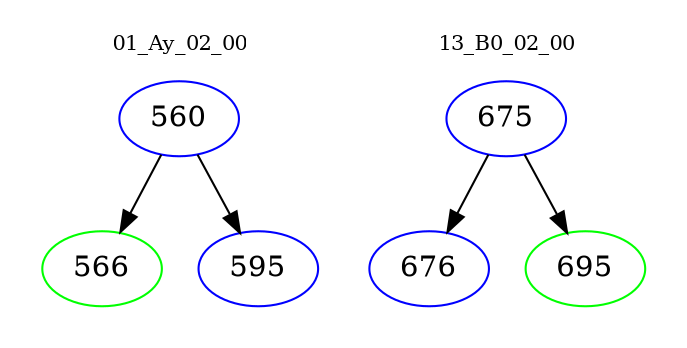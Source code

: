 digraph{
subgraph cluster_0 {
color = white
label = "01_Ay_02_00";
fontsize=10;
T0_560 [label="560", color="blue"]
T0_560 -> T0_566 [color="black"]
T0_566 [label="566", color="green"]
T0_560 -> T0_595 [color="black"]
T0_595 [label="595", color="blue"]
}
subgraph cluster_1 {
color = white
label = "13_B0_02_00";
fontsize=10;
T1_675 [label="675", color="blue"]
T1_675 -> T1_676 [color="black"]
T1_676 [label="676", color="blue"]
T1_675 -> T1_695 [color="black"]
T1_695 [label="695", color="green"]
}
}
